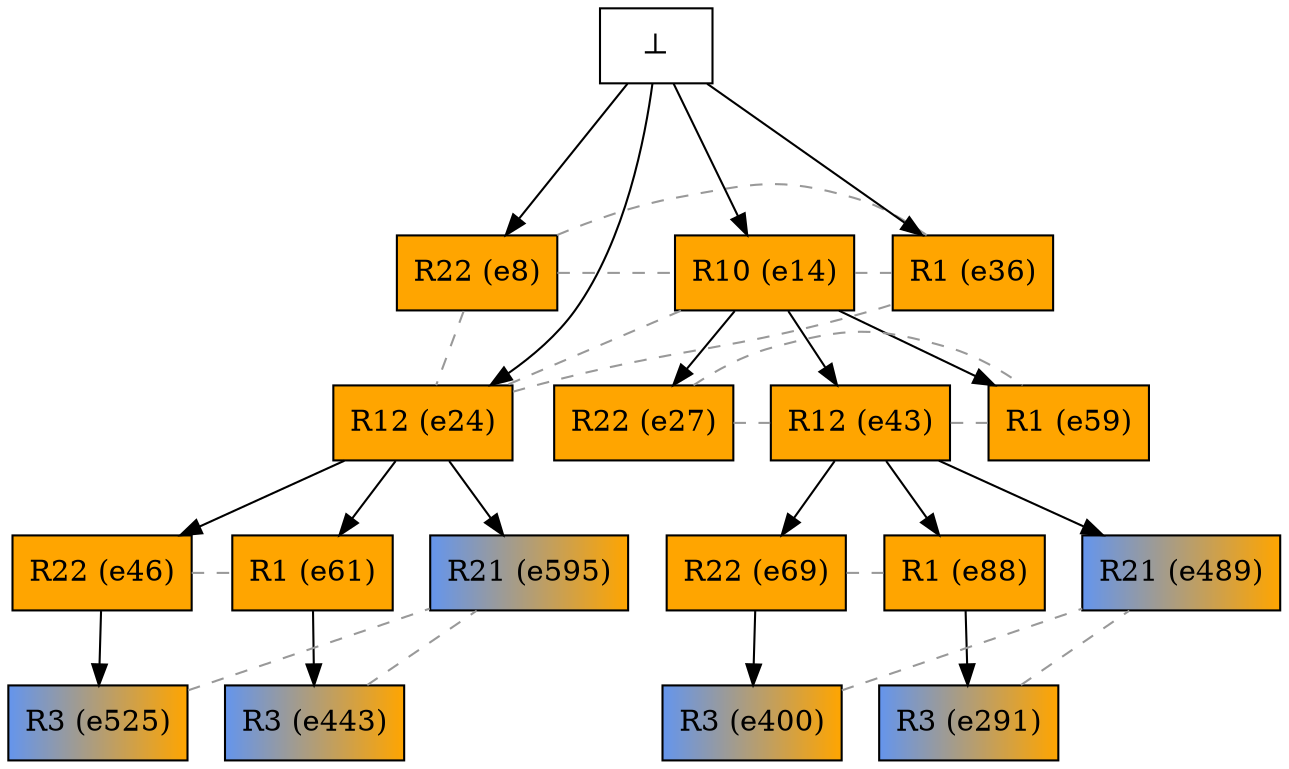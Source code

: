 digraph test {

//conflicts
  e8 -> e14 [arrowhead=none color=gray60 style=dashed constraint=false];
  e8 -> e24 [arrowhead=none color=gray60 style=dashed constraint=false];
  e8 -> e36 [arrowhead=none color=gray60 style=dashed constraint=false];
  e14 -> e24 [arrowhead=none color=gray60 style=dashed constraint=false];
  e14 -> e36 [arrowhead=none color=gray60 style=dashed constraint=false];
  e24 -> e36 [arrowhead=none color=gray60 style=dashed constraint=false];
  e27 -> e43 [arrowhead=none color=gray60 style=dashed constraint=false];
  e27 -> e59 [arrowhead=none color=gray60 style=dashed constraint=false];
  e43 -> e59 [arrowhead=none color=gray60 style=dashed constraint=false];
  e46 -> e61 [arrowhead=none color=gray60 style=dashed constraint=false];
  e69 -> e88 [arrowhead=none color=gray60 style=dashed constraint=false];
  e291 -> e489 [arrowhead=none color=gray60 style=dashed constraint=false];
  e400 -> e489 [arrowhead=none color=gray60 style=dashed constraint=false];
  e443 -> e595 [arrowhead=none color=gray60 style=dashed constraint=false];
  e525 -> e595 [arrowhead=none color=gray60 style=dashed constraint=false];

  e14 -> e27 [minlen=1];
  e14 -> e59 [minlen=1];
  e88 -> e291 [minlen=1];
  e43 -> e88 [minlen=1];
  e14 -> e43 [minlen=1];
  e69 -> e400 [minlen=1];
  e43 -> e69 [minlen=1];
  e61 -> e443 [minlen=1];
  e24 -> e61 [minlen=1];
  e43 -> e489 [minlen=1];
  e46 -> e525 [minlen=1];
  e24 -> e46 [minlen=1];
  e24 -> e595 [minlen=1];
  e0 -> e8 [minlen=2];
  e0 -> e14 [minlen=2];
  e0 -> e24 [minlen=3];
  e0 -> e36 [minlen=2];

  e8 [color="black" fillcolor="orange:orange" label="R22 (e8)" shape=box style=filled];
  e14 [color="black" fillcolor="orange:orange" label="R10 (e14)" shape=box style=filled];
  e24 [color="black" fillcolor="orange:orange" label="R12 (e24)" shape=box style=filled];
  e27 [color="black" fillcolor="orange:orange" label="R22 (e27)" shape=box style=filled];
  e36 [color="black" fillcolor="orange:orange" label="R1 (e36)" shape=box style=filled];
  e43 [color="black" fillcolor="orange:orange" label="R12 (e43)" shape=box style=filled];
  e46 [color="black" fillcolor="orange:orange" label="R22 (e46)" shape=box style=filled];
  e59 [color="black" fillcolor="orange:orange" label="R1 (e59)" shape=box style=filled];
  e61 [color="black" fillcolor="orange:orange" label="R1 (e61)" shape=box style=filled];
  e69 [color="black" fillcolor="orange:orange" label="R22 (e69)" shape=box style=filled];
  e88 [color="black" fillcolor="orange:orange" label="R1 (e88)" shape=box style=filled];
  e291 [color="black" fillcolor="cornflowerblue:orange" label="R3 (e291)" shape=box style=filled];
  e400 [color="black" fillcolor="cornflowerblue:orange" label="R3 (e400)" shape=box style=filled];
  e443 [color="black" fillcolor="cornflowerblue:orange" label="R3 (e443)" shape=box style=filled];
  e489 [color="black" fillcolor="cornflowerblue:orange" label="R21 (e489)" shape=box style=filled];
  e525 [color="black" fillcolor="cornflowerblue:orange" label="R3 (e525)" shape=box style=filled];
  e595 [color="black" fillcolor="cornflowerblue:orange" label="R21 (e595)" shape=box style=filled];
  e0 [fillcolor="white" label="⊥" shape=box style=filled];
}
